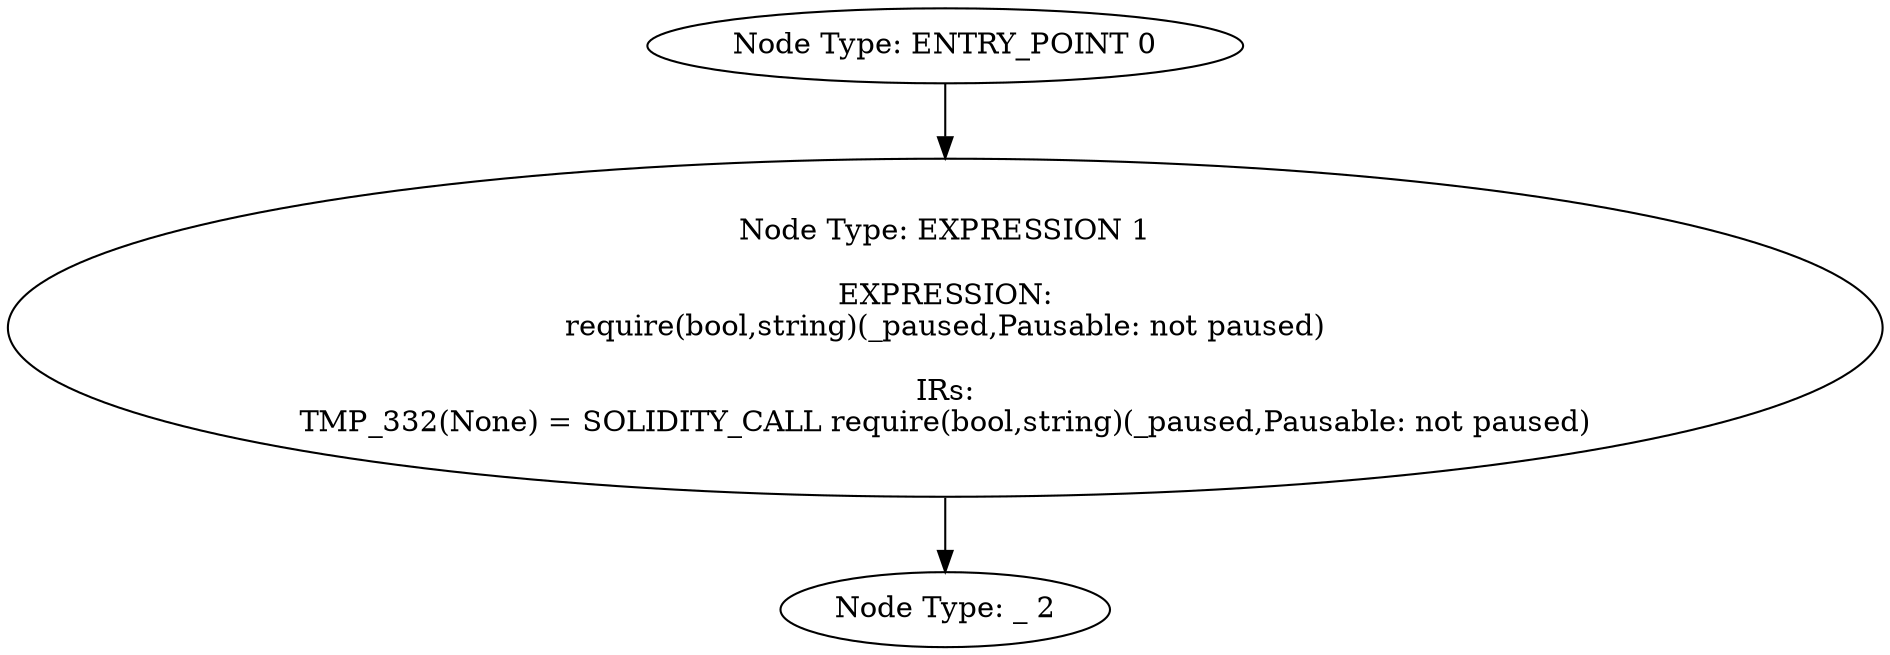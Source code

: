 digraph{
0[label="Node Type: ENTRY_POINT 0
"];
0->1;
1[label="Node Type: EXPRESSION 1

EXPRESSION:
require(bool,string)(_paused,Pausable: not paused)

IRs:
TMP_332(None) = SOLIDITY_CALL require(bool,string)(_paused,Pausable: not paused)"];
1->2;
2[label="Node Type: _ 2
"];
}
